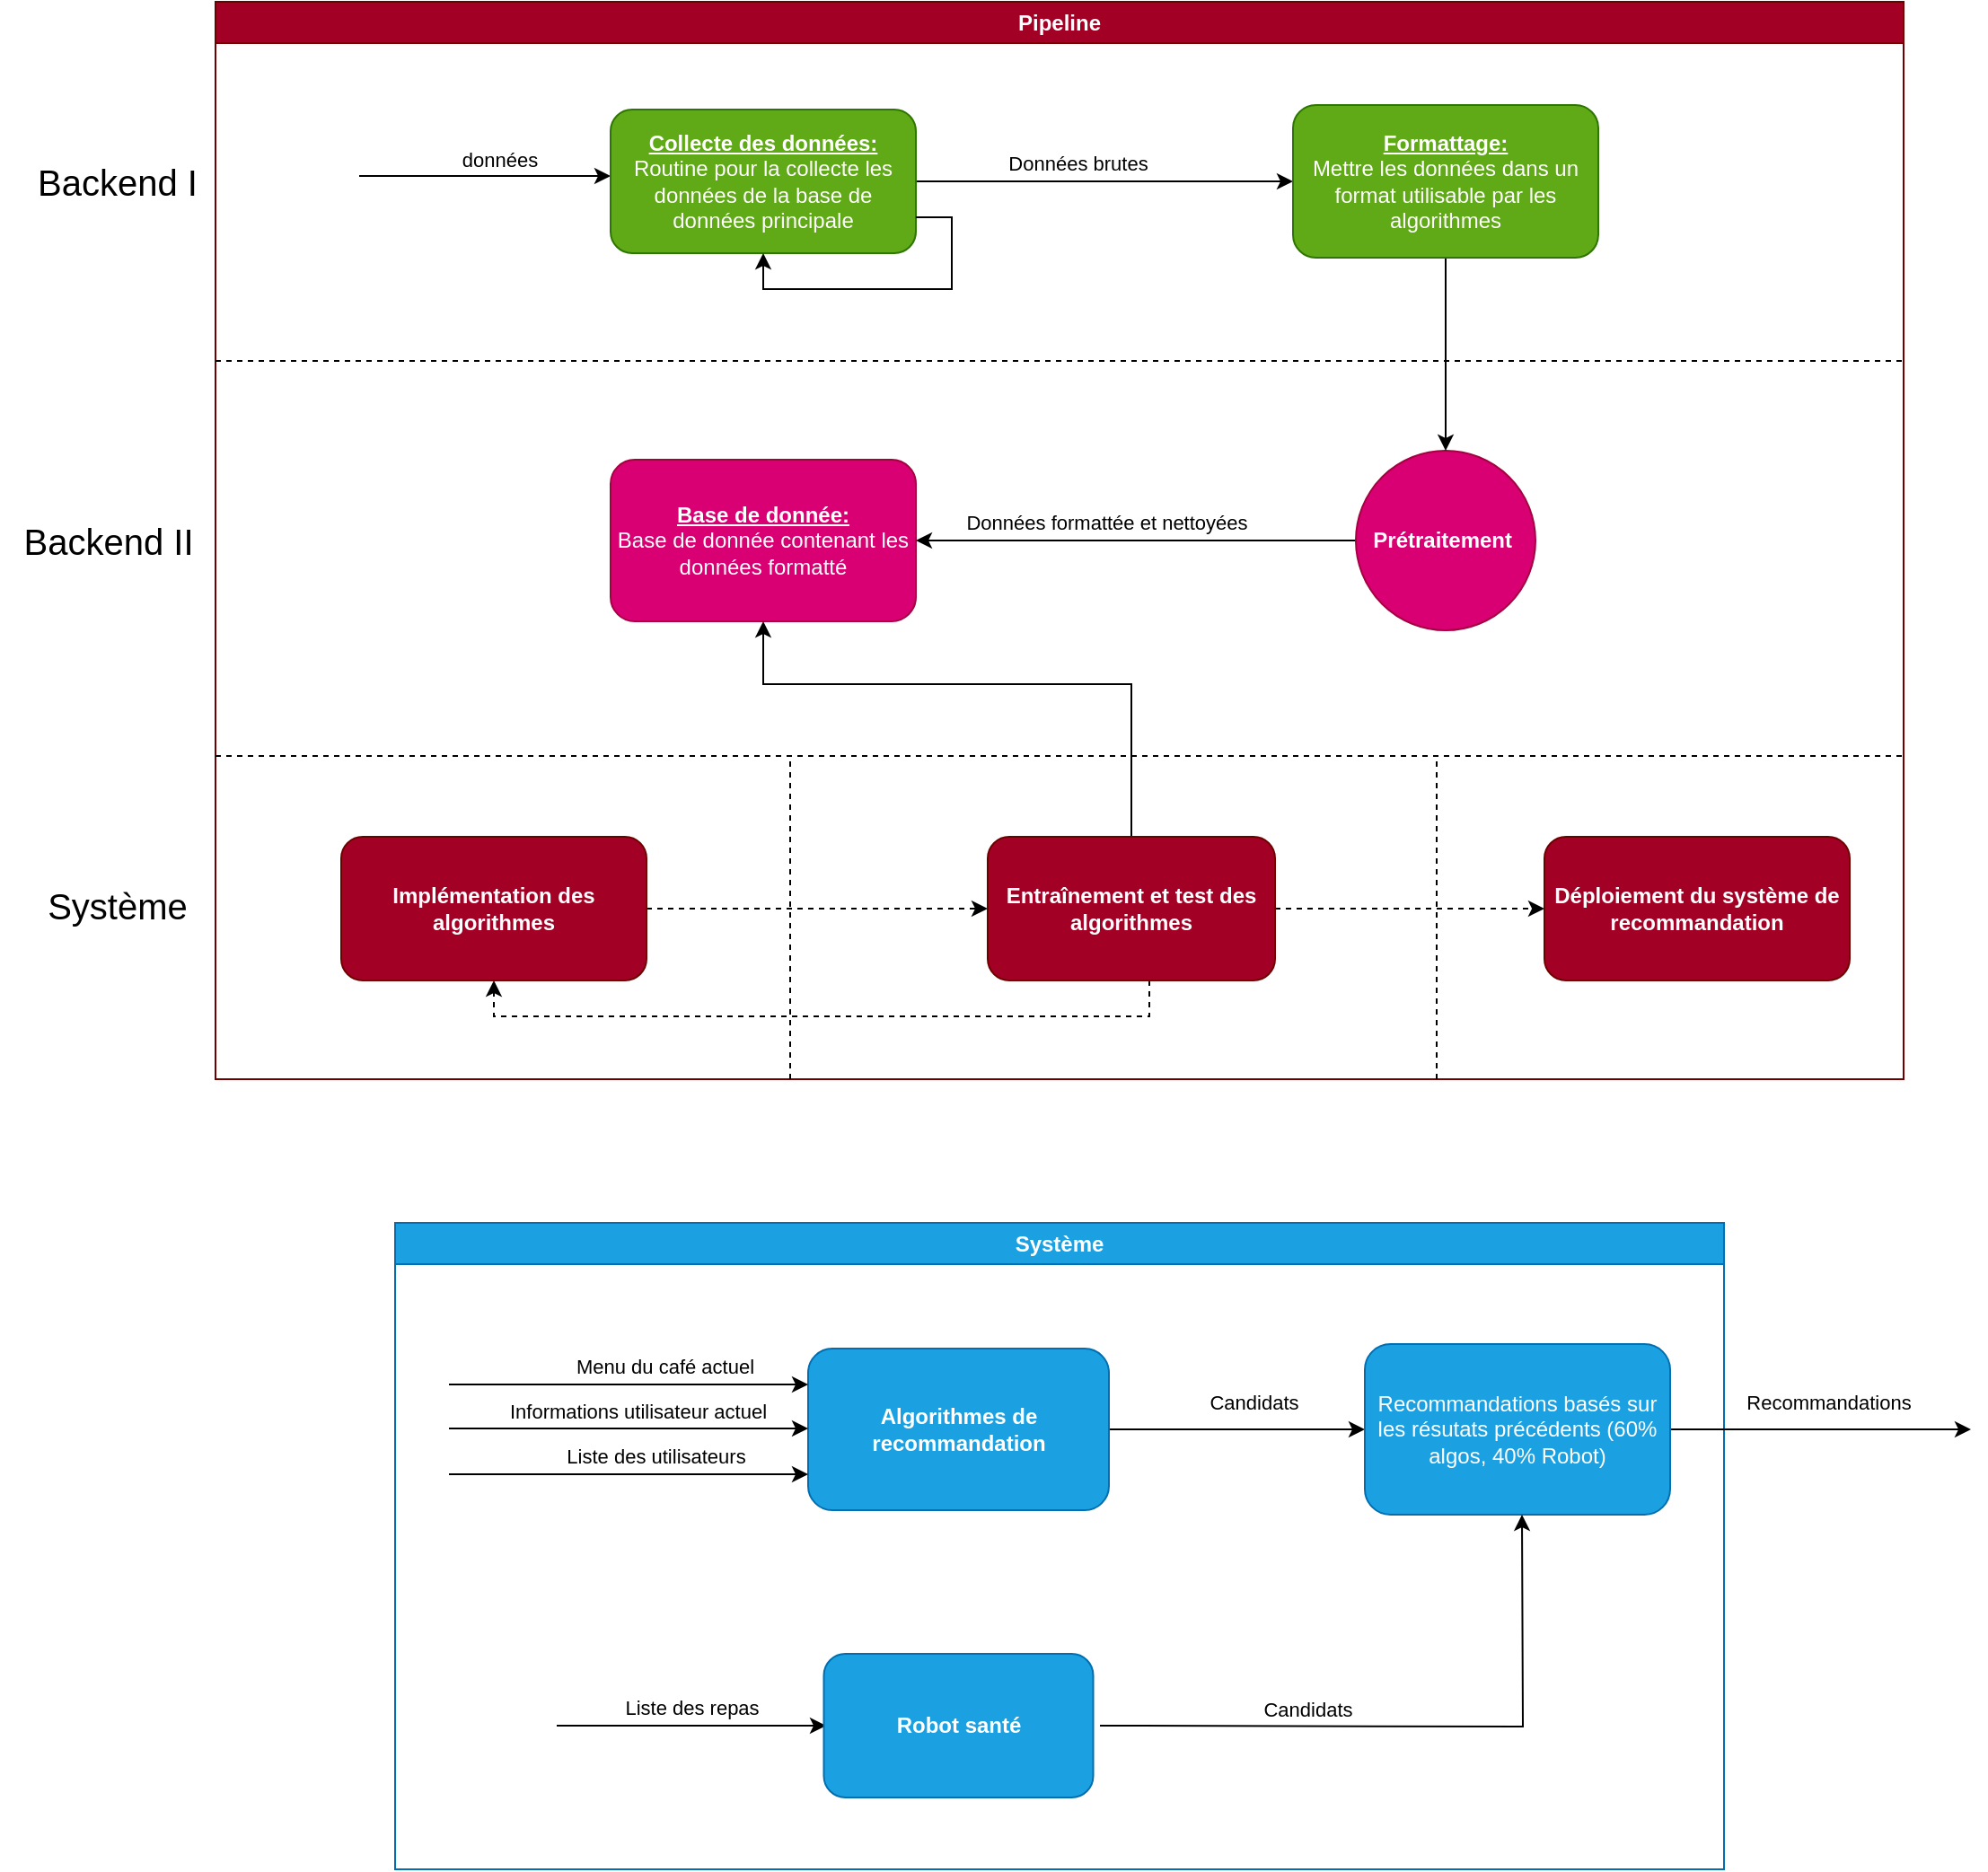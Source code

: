 <mxfile>
    <diagram name="Page-1" id="wMl_IH8MpUGWXnB262pv">
        <mxGraphModel dx="1706" dy="1445" grid="1" gridSize="10" guides="1" tooltips="1" connect="1" arrows="1" fold="1" page="0" pageScale="1" pageWidth="1100" pageHeight="850" math="0" shadow="0">
            <root>
                <mxCell id="0"/>
                <mxCell id="1" parent="0"/>
                <mxCell id="phHJiIVxnzw7fVWkGjG4-1" value="Pipeline" style="swimlane;whiteSpace=wrap;html=1;fillColor=#a20025;fontColor=#ffffff;strokeColor=#6F0000;" parent="1" vertex="1">
                    <mxGeometry y="-600" width="940" height="600" as="geometry">
                        <mxRectangle x="60" y="-600" width="80" height="30" as="alternateBounds"/>
                    </mxGeometry>
                </mxCell>
                <mxCell id="phHJiIVxnzw7fVWkGjG4-6" value="" style="endArrow=classic;html=1;rounded=0;entryX=0;entryY=0.5;entryDx=0;entryDy=0;" parent="phHJiIVxnzw7fVWkGjG4-1" edge="1">
                    <mxGeometry width="50" height="50" relative="1" as="geometry">
                        <mxPoint x="80" y="97" as="sourcePoint"/>
                        <mxPoint x="220" y="97" as="targetPoint"/>
                        <Array as="points">
                            <mxPoint x="110" y="97"/>
                        </Array>
                    </mxGeometry>
                </mxCell>
                <mxCell id="phHJiIVxnzw7fVWkGjG4-25" value="données" style="edgeLabel;html=1;align=center;verticalAlign=middle;resizable=0;points=[];" parent="phHJiIVxnzw7fVWkGjG4-6" vertex="1" connectable="0">
                    <mxGeometry x="0.111" y="-2" relative="1" as="geometry">
                        <mxPoint y="-11" as="offset"/>
                    </mxGeometry>
                </mxCell>
                <mxCell id="phHJiIVxnzw7fVWkGjG4-14" value="" style="endArrow=none;html=1;rounded=0;dashed=1;" parent="phHJiIVxnzw7fVWkGjG4-1" edge="1">
                    <mxGeometry width="50" height="50" relative="1" as="geometry">
                        <mxPoint y="200" as="sourcePoint"/>
                        <mxPoint x="940" y="200" as="targetPoint"/>
                    </mxGeometry>
                </mxCell>
                <mxCell id="phHJiIVxnzw7fVWkGjG4-16" value="" style="endArrow=none;html=1;rounded=0;dashed=1;" parent="phHJiIVxnzw7fVWkGjG4-1" edge="1">
                    <mxGeometry width="50" height="50" relative="1" as="geometry">
                        <mxPoint y="420" as="sourcePoint"/>
                        <mxPoint x="940" y="420" as="targetPoint"/>
                    </mxGeometry>
                </mxCell>
                <mxCell id="phHJiIVxnzw7fVWkGjG4-33" style="edgeStyle=orthogonalEdgeStyle;rounded=0;orthogonalLoop=1;jettySize=auto;html=1;entryX=0;entryY=0.5;entryDx=0;entryDy=0;dashed=1;" parent="phHJiIVxnzw7fVWkGjG4-1" source="phHJiIVxnzw7fVWkGjG4-17" target="phHJiIVxnzw7fVWkGjG4-21" edge="1">
                    <mxGeometry relative="1" as="geometry"/>
                </mxCell>
                <mxCell id="phHJiIVxnzw7fVWkGjG4-17" value="&lt;b&gt;Implémentation des algorithmes&lt;/b&gt;" style="rounded=1;whiteSpace=wrap;html=1;fillColor=#a20025;fontColor=#ffffff;strokeColor=#6F0000;" parent="phHJiIVxnzw7fVWkGjG4-1" vertex="1">
                    <mxGeometry x="70" y="465" width="170" height="80" as="geometry"/>
                </mxCell>
                <mxCell id="phHJiIVxnzw7fVWkGjG4-18" value="&lt;b style=&quot;text-decoration-line: underline;&quot;&gt;Base de donnée:&lt;/b&gt;&lt;br&gt;Base de donnée contenant les données formatté" style="rounded=1;whiteSpace=wrap;html=1;fillColor=#d80073;fontColor=#ffffff;strokeColor=#A50040;" parent="phHJiIVxnzw7fVWkGjG4-1" vertex="1">
                    <mxGeometry x="220" y="255" width="170" height="90" as="geometry"/>
                </mxCell>
                <mxCell id="phHJiIVxnzw7fVWkGjG4-34" style="edgeStyle=orthogonalEdgeStyle;rounded=0;orthogonalLoop=1;jettySize=auto;html=1;entryX=0;entryY=0.5;entryDx=0;entryDy=0;dashed=1;" parent="phHJiIVxnzw7fVWkGjG4-1" source="phHJiIVxnzw7fVWkGjG4-21" target="phHJiIVxnzw7fVWkGjG4-22" edge="1">
                    <mxGeometry relative="1" as="geometry"/>
                </mxCell>
                <mxCell id="phHJiIVxnzw7fVWkGjG4-39" style="edgeStyle=orthogonalEdgeStyle;rounded=0;orthogonalLoop=1;jettySize=auto;html=1;entryX=0.5;entryY=1;entryDx=0;entryDy=0;dashed=1;" parent="phHJiIVxnzw7fVWkGjG4-1" source="phHJiIVxnzw7fVWkGjG4-21" target="phHJiIVxnzw7fVWkGjG4-17" edge="1">
                    <mxGeometry relative="1" as="geometry">
                        <Array as="points">
                            <mxPoint x="520" y="565"/>
                            <mxPoint x="155" y="565"/>
                        </Array>
                    </mxGeometry>
                </mxCell>
                <mxCell id="phHJiIVxnzw7fVWkGjG4-85" style="edgeStyle=orthogonalEdgeStyle;rounded=0;orthogonalLoop=1;jettySize=auto;html=1;entryX=0.5;entryY=1;entryDx=0;entryDy=0;" parent="phHJiIVxnzw7fVWkGjG4-1" source="phHJiIVxnzw7fVWkGjG4-21" target="phHJiIVxnzw7fVWkGjG4-18" edge="1">
                    <mxGeometry relative="1" as="geometry">
                        <Array as="points">
                            <mxPoint x="510" y="380"/>
                            <mxPoint x="305" y="380"/>
                        </Array>
                    </mxGeometry>
                </mxCell>
                <mxCell id="phHJiIVxnzw7fVWkGjG4-21" value="&lt;b&gt;Entraînement et test des algorithmes&lt;/b&gt;" style="rounded=1;whiteSpace=wrap;html=1;fillColor=#a20025;fontColor=#ffffff;strokeColor=#6F0000;" parent="phHJiIVxnzw7fVWkGjG4-1" vertex="1">
                    <mxGeometry x="430" y="465" width="160" height="80" as="geometry"/>
                </mxCell>
                <mxCell id="phHJiIVxnzw7fVWkGjG4-22" value="&lt;b&gt;Déploiement du système de recommandation&lt;/b&gt;" style="rounded=1;whiteSpace=wrap;html=1;fillColor=#a20025;fontColor=#ffffff;strokeColor=#6F0000;" parent="phHJiIVxnzw7fVWkGjG4-1" vertex="1">
                    <mxGeometry x="740" y="465" width="170" height="80" as="geometry"/>
                </mxCell>
                <mxCell id="phHJiIVxnzw7fVWkGjG4-23" value="" style="endArrow=none;dashed=1;html=1;rounded=0;" parent="phHJiIVxnzw7fVWkGjG4-1" edge="1">
                    <mxGeometry width="50" height="50" relative="1" as="geometry">
                        <mxPoint x="320" y="600" as="sourcePoint"/>
                        <mxPoint x="320" y="420" as="targetPoint"/>
                    </mxGeometry>
                </mxCell>
                <mxCell id="phHJiIVxnzw7fVWkGjG4-24" value="" style="endArrow=none;dashed=1;html=1;rounded=0;" parent="phHJiIVxnzw7fVWkGjG4-1" edge="1">
                    <mxGeometry width="50" height="50" relative="1" as="geometry">
                        <mxPoint x="680" y="600" as="sourcePoint"/>
                        <mxPoint x="680" y="420" as="targetPoint"/>
                    </mxGeometry>
                </mxCell>
                <mxCell id="phHJiIVxnzw7fVWkGjG4-84" style="edgeStyle=orthogonalEdgeStyle;rounded=0;orthogonalLoop=1;jettySize=auto;html=1;entryX=1;entryY=0.5;entryDx=0;entryDy=0;" parent="phHJiIVxnzw7fVWkGjG4-1" source="phHJiIVxnzw7fVWkGjG4-28" target="phHJiIVxnzw7fVWkGjG4-18" edge="1">
                    <mxGeometry relative="1" as="geometry"/>
                </mxCell>
                <mxCell id="phHJiIVxnzw7fVWkGjG4-87" value="Données formattée et nettoyées" style="edgeLabel;html=1;align=center;verticalAlign=middle;resizable=0;points=[];" parent="phHJiIVxnzw7fVWkGjG4-84" vertex="1" connectable="0">
                    <mxGeometry x="0.135" y="2" relative="1" as="geometry">
                        <mxPoint y="-12" as="offset"/>
                    </mxGeometry>
                </mxCell>
                <mxCell id="phHJiIVxnzw7fVWkGjG4-28" value="&lt;b&gt;Prétraitement&amp;nbsp;&lt;/b&gt;" style="ellipse;whiteSpace=wrap;html=1;fillColor=#d80073;fontColor=#ffffff;strokeColor=#A50040;" parent="phHJiIVxnzw7fVWkGjG4-1" vertex="1">
                    <mxGeometry x="635" y="250" width="100" height="100" as="geometry"/>
                </mxCell>
                <mxCell id="phHJiIVxnzw7fVWkGjG4-81" style="edgeStyle=orthogonalEdgeStyle;rounded=0;orthogonalLoop=1;jettySize=auto;html=1;entryX=0;entryY=0.5;entryDx=0;entryDy=0;" parent="phHJiIVxnzw7fVWkGjG4-1" source="phHJiIVxnzw7fVWkGjG4-78" target="phHJiIVxnzw7fVWkGjG4-80" edge="1">
                    <mxGeometry relative="1" as="geometry"/>
                </mxCell>
                <mxCell id="phHJiIVxnzw7fVWkGjG4-86" value="Données brutes" style="edgeLabel;html=1;align=center;verticalAlign=middle;resizable=0;points=[];" parent="phHJiIVxnzw7fVWkGjG4-81" vertex="1" connectable="0">
                    <mxGeometry x="-0.143" y="2" relative="1" as="geometry">
                        <mxPoint y="-8" as="offset"/>
                    </mxGeometry>
                </mxCell>
                <mxCell id="phHJiIVxnzw7fVWkGjG4-78" value="&lt;b&gt;&lt;u&gt;Collecte des données:&lt;/u&gt;&lt;/b&gt;&lt;br&gt;Routine pour la collecte les données de la base de données principale" style="rounded=1;whiteSpace=wrap;html=1;fillColor=#60a917;fontColor=#ffffff;strokeColor=#2D7600;" parent="phHJiIVxnzw7fVWkGjG4-1" vertex="1">
                    <mxGeometry x="220" y="60" width="170" height="80" as="geometry"/>
                </mxCell>
                <mxCell id="phHJiIVxnzw7fVWkGjG4-83" style="edgeStyle=orthogonalEdgeStyle;rounded=0;orthogonalLoop=1;jettySize=auto;html=1;entryX=0.5;entryY=0;entryDx=0;entryDy=0;" parent="phHJiIVxnzw7fVWkGjG4-1" source="phHJiIVxnzw7fVWkGjG4-80" target="phHJiIVxnzw7fVWkGjG4-28" edge="1">
                    <mxGeometry relative="1" as="geometry"/>
                </mxCell>
                <mxCell id="phHJiIVxnzw7fVWkGjG4-80" value="&lt;b&gt;&lt;u&gt;Formattage:&lt;/u&gt;&lt;/b&gt;&lt;div&gt;Mettre les données dans un format utilisable par les algorithmes&lt;/div&gt;" style="rounded=1;whiteSpace=wrap;html=1;fillColor=#60a917;fontColor=#ffffff;strokeColor=#2D7600;" parent="phHJiIVxnzw7fVWkGjG4-1" vertex="1">
                    <mxGeometry x="600" y="57.5" width="170" height="85" as="geometry"/>
                </mxCell>
                <mxCell id="phHJiIVxnzw7fVWkGjG4-90" style="edgeStyle=orthogonalEdgeStyle;rounded=0;orthogonalLoop=1;jettySize=auto;html=1;exitX=1;exitY=0.75;exitDx=0;exitDy=0;entryX=0.5;entryY=1;entryDx=0;entryDy=0;" parent="phHJiIVxnzw7fVWkGjG4-1" source="phHJiIVxnzw7fVWkGjG4-78" target="phHJiIVxnzw7fVWkGjG4-78" edge="1">
                    <mxGeometry relative="1" as="geometry"/>
                </mxCell>
                <mxCell id="phHJiIVxnzw7fVWkGjG4-111" value="Système" style="swimlane;whiteSpace=wrap;html=1;fillColor=#1ba1e2;fontColor=#ffffff;strokeColor=#006EAF;" parent="1" vertex="1">
                    <mxGeometry x="100" y="80" width="740" height="360" as="geometry">
                        <mxRectangle x="60" y="50" width="180" height="30" as="alternateBounds"/>
                    </mxGeometry>
                </mxCell>
                <mxCell id="phHJiIVxnzw7fVWkGjG4-164" style="edgeStyle=orthogonalEdgeStyle;rounded=0;orthogonalLoop=1;jettySize=auto;html=1;" parent="phHJiIVxnzw7fVWkGjG4-111" source="phHJiIVxnzw7fVWkGjG4-162" target="phHJiIVxnzw7fVWkGjG4-163" edge="1">
                    <mxGeometry relative="1" as="geometry"/>
                </mxCell>
                <mxCell id="phHJiIVxnzw7fVWkGjG4-173" value="Candidats" style="edgeLabel;html=1;align=center;verticalAlign=middle;resizable=0;points=[];" parent="phHJiIVxnzw7fVWkGjG4-164" vertex="1" connectable="0">
                    <mxGeometry x="-0.074" relative="1" as="geometry">
                        <mxPoint x="14" y="-15" as="offset"/>
                    </mxGeometry>
                </mxCell>
                <mxCell id="phHJiIVxnzw7fVWkGjG4-162" value="&lt;b&gt;Algorithmes de recommandation&lt;/b&gt;" style="rounded=1;whiteSpace=wrap;html=1;fillColor=#1ba1e2;fontColor=#ffffff;strokeColor=#006EAF;" parent="phHJiIVxnzw7fVWkGjG4-111" vertex="1">
                    <mxGeometry x="230" y="70" width="167.5" height="90" as="geometry"/>
                </mxCell>
                <mxCell id="phHJiIVxnzw7fVWkGjG4-136" value="" style="endArrow=classic;html=1;rounded=0;" parent="phHJiIVxnzw7fVWkGjG4-111" edge="1">
                    <mxGeometry width="50" height="50" relative="1" as="geometry">
                        <mxPoint x="30" y="90" as="sourcePoint"/>
                        <mxPoint x="230" y="90" as="targetPoint"/>
                    </mxGeometry>
                </mxCell>
                <mxCell id="phHJiIVxnzw7fVWkGjG4-137" value="Menu du café actuel" style="edgeLabel;html=1;align=center;verticalAlign=middle;resizable=0;points=[];" parent="phHJiIVxnzw7fVWkGjG4-136" vertex="1" connectable="0">
                    <mxGeometry x="0.057" y="2" relative="1" as="geometry">
                        <mxPoint x="14" y="-8" as="offset"/>
                    </mxGeometry>
                </mxCell>
                <mxCell id="phHJiIVxnzw7fVWkGjG4-130" value="" style="endArrow=classic;html=1;rounded=0;" parent="phHJiIVxnzw7fVWkGjG4-111" edge="1">
                    <mxGeometry width="50" height="50" relative="1" as="geometry">
                        <mxPoint x="30" y="114.5" as="sourcePoint"/>
                        <mxPoint x="230" y="114.5" as="targetPoint"/>
                    </mxGeometry>
                </mxCell>
                <mxCell id="phHJiIVxnzw7fVWkGjG4-131" value="Informations utilisateur actuel" style="edgeLabel;html=1;align=center;verticalAlign=middle;resizable=0;points=[];" parent="phHJiIVxnzw7fVWkGjG4-130" vertex="1" connectable="0">
                    <mxGeometry x="-0.002" y="2" relative="1" as="geometry">
                        <mxPoint x="5" y="-8" as="offset"/>
                    </mxGeometry>
                </mxCell>
                <mxCell id="phHJiIVxnzw7fVWkGjG4-128" style="edgeStyle=orthogonalEdgeStyle;rounded=0;orthogonalLoop=1;jettySize=auto;html=1;entryX=0;entryY=0.5;entryDx=0;entryDy=0;" parent="phHJiIVxnzw7fVWkGjG4-111" edge="1">
                    <mxGeometry relative="1" as="geometry">
                        <mxPoint x="30" y="140" as="sourcePoint"/>
                        <mxPoint x="230" y="140" as="targetPoint"/>
                    </mxGeometry>
                </mxCell>
                <mxCell id="phHJiIVxnzw7fVWkGjG4-129" value="Liste des utilisateurs" style="edgeLabel;html=1;align=center;verticalAlign=middle;resizable=0;points=[];" parent="phHJiIVxnzw7fVWkGjG4-128" vertex="1" connectable="0">
                    <mxGeometry x="0.016" y="1" relative="1" as="geometry">
                        <mxPoint x="13" y="-9" as="offset"/>
                    </mxGeometry>
                </mxCell>
                <mxCell id="phHJiIVxnzw7fVWkGjG4-165" style="edgeStyle=orthogonalEdgeStyle;rounded=0;orthogonalLoop=1;jettySize=auto;html=1;" parent="phHJiIVxnzw7fVWkGjG4-111" source="phHJiIVxnzw7fVWkGjG4-163" edge="1">
                    <mxGeometry relative="1" as="geometry">
                        <mxPoint x="877.5" y="115" as="targetPoint"/>
                    </mxGeometry>
                </mxCell>
                <mxCell id="phHJiIVxnzw7fVWkGjG4-174" value="Recommandations" style="edgeLabel;html=1;align=center;verticalAlign=middle;resizable=0;points=[];" parent="phHJiIVxnzw7fVWkGjG4-165" vertex="1" connectable="0">
                    <mxGeometry x="-0.012" y="-1" relative="1" as="geometry">
                        <mxPoint x="5" y="-16" as="offset"/>
                    </mxGeometry>
                </mxCell>
                <mxCell id="phHJiIVxnzw7fVWkGjG4-163" value="Recommandations basés sur les résutats précédents (60% algos, 40% Robot&lt;span style=&quot;background-color: initial;&quot;&gt;)&lt;/span&gt;" style="rounded=1;whiteSpace=wrap;html=1;fillColor=#1ba1e2;fontColor=#ffffff;strokeColor=#006EAF;" parent="phHJiIVxnzw7fVWkGjG4-111" vertex="1">
                    <mxGeometry x="540" y="67.5" width="170" height="95" as="geometry"/>
                </mxCell>
                <mxCell id="phHJiIVxnzw7fVWkGjG4-126" style="edgeStyle=orthogonalEdgeStyle;rounded=0;orthogonalLoop=1;jettySize=auto;html=1;" parent="phHJiIVxnzw7fVWkGjG4-111" edge="1">
                    <mxGeometry relative="1" as="geometry">
                        <mxPoint x="240" y="280" as="targetPoint"/>
                        <mxPoint x="90" y="280" as="sourcePoint"/>
                    </mxGeometry>
                </mxCell>
                <mxCell id="phHJiIVxnzw7fVWkGjG4-127" value="Liste des repas" style="edgeLabel;html=1;align=center;verticalAlign=middle;resizable=0;points=[];" parent="phHJiIVxnzw7fVWkGjG4-126" vertex="1" connectable="0">
                    <mxGeometry x="-0.002" y="3" relative="1" as="geometry">
                        <mxPoint y="-7" as="offset"/>
                    </mxGeometry>
                </mxCell>
                <mxCell id="phHJiIVxnzw7fVWkGjG4-171" style="edgeStyle=orthogonalEdgeStyle;rounded=0;orthogonalLoop=1;jettySize=auto;html=1;entryX=0.5;entryY=1;entryDx=0;entryDy=0;" parent="phHJiIVxnzw7fVWkGjG4-111" edge="1">
                    <mxGeometry relative="1" as="geometry">
                        <mxPoint x="392.5" y="280" as="sourcePoint"/>
                        <mxPoint x="627.5" y="162.5" as="targetPoint"/>
                    </mxGeometry>
                </mxCell>
                <mxCell id="phHJiIVxnzw7fVWkGjG4-172" value="Candidats" style="edgeLabel;html=1;align=center;verticalAlign=middle;resizable=0;points=[];" parent="phHJiIVxnzw7fVWkGjG4-171" vertex="1" connectable="0">
                    <mxGeometry x="-0.262" y="2" relative="1" as="geometry">
                        <mxPoint x="-15" y="-8" as="offset"/>
                    </mxGeometry>
                </mxCell>
                <mxCell id="phHJiIVxnzw7fVWkGjG4-166" value="&lt;b&gt;Robot santé&lt;/b&gt;" style="rounded=1;whiteSpace=wrap;html=1;fillColor=#1ba1e2;fontColor=#ffffff;strokeColor=#006EAF;" parent="phHJiIVxnzw7fVWkGjG4-111" vertex="1">
                    <mxGeometry x="238.75" y="240" width="150" height="80" as="geometry"/>
                </mxCell>
                <mxCell id="phHJiIVxnzw7fVWkGjG4-115" value="Backend II" style="text;html=1;align=center;verticalAlign=middle;resizable=0;points=[];autosize=1;strokeColor=none;fillColor=none;fontSize=20;" parent="1" vertex="1">
                    <mxGeometry x="-120" y="-320" width="120" height="40" as="geometry"/>
                </mxCell>
                <mxCell id="phHJiIVxnzw7fVWkGjG4-116" value="Système" style="text;html=1;align=center;verticalAlign=middle;resizable=0;points=[];autosize=1;strokeColor=none;fillColor=none;fontSize=20;" parent="1" vertex="1">
                    <mxGeometry x="-105" y="-117" width="100" height="40" as="geometry"/>
                </mxCell>
                <mxCell id="phHJiIVxnzw7fVWkGjG4-114" value="Backend I" style="text;html=1;align=center;verticalAlign=middle;resizable=0;points=[];autosize=1;strokeColor=none;fillColor=none;fontSize=20;" parent="1" vertex="1">
                    <mxGeometry x="-110" y="-520" width="110" height="40" as="geometry"/>
                </mxCell>
            </root>
        </mxGraphModel>
    </diagram>
</mxfile>